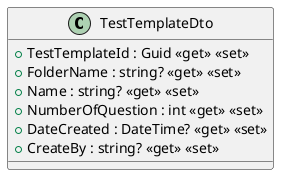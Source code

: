 @startuml
class TestTemplateDto {
    + TestTemplateId : Guid <<get>> <<set>>
    + FolderName : string? <<get>> <<set>>
    + Name : string? <<get>> <<set>>
    + NumberOfQuestion : int <<get>> <<set>>
    + DateCreated : DateTime? <<get>> <<set>>
    + CreateBy : string? <<get>> <<set>>
}
@enduml